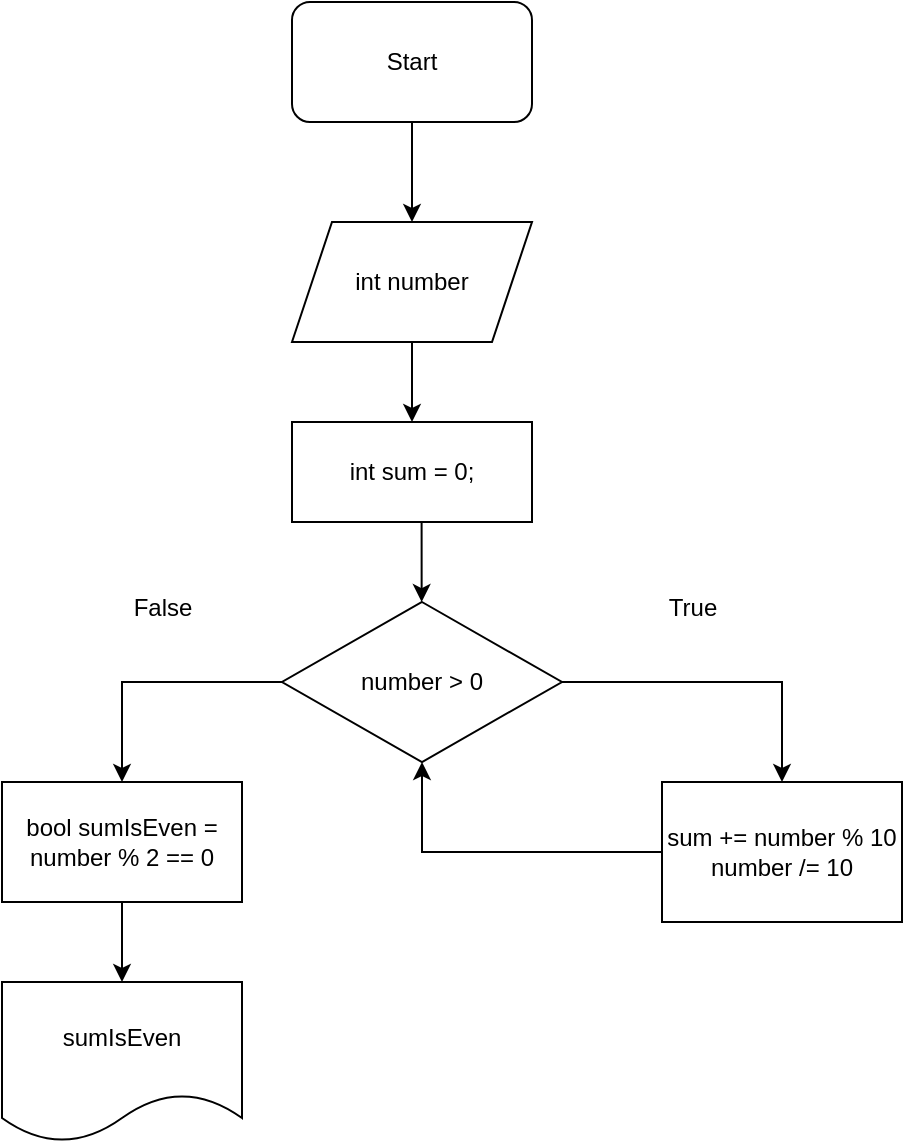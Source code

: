 <mxfile version="24.7.17">
  <diagram name="Page-1" id="yjpt2bn9am510HvSyBFy">
    <mxGraphModel dx="3585" dy="1950" grid="1" gridSize="10" guides="1" tooltips="1" connect="1" arrows="1" fold="1" page="1" pageScale="1" pageWidth="850" pageHeight="1100" math="0" shadow="0">
      <root>
        <mxCell id="0" />
        <mxCell id="1" parent="0" />
        <mxCell id="V9rgs4aw34ED6E-Rs0Sx-21" style="edgeStyle=orthogonalEdgeStyle;rounded=0;orthogonalLoop=1;jettySize=auto;html=1;" edge="1" parent="1" source="V9rgs4aw34ED6E-Rs0Sx-1" target="V9rgs4aw34ED6E-Rs0Sx-2">
          <mxGeometry relative="1" as="geometry" />
        </mxCell>
        <mxCell id="V9rgs4aw34ED6E-Rs0Sx-1" value="Start" style="rounded=1;whiteSpace=wrap;html=1;" vertex="1" parent="1">
          <mxGeometry x="365" y="70" width="120" height="60" as="geometry" />
        </mxCell>
        <mxCell id="V9rgs4aw34ED6E-Rs0Sx-20" style="edgeStyle=orthogonalEdgeStyle;rounded=0;orthogonalLoop=1;jettySize=auto;html=1;" edge="1" parent="1" source="V9rgs4aw34ED6E-Rs0Sx-2" target="V9rgs4aw34ED6E-Rs0Sx-6">
          <mxGeometry relative="1" as="geometry" />
        </mxCell>
        <mxCell id="V9rgs4aw34ED6E-Rs0Sx-2" value="int number" style="shape=parallelogram;perimeter=parallelogramPerimeter;whiteSpace=wrap;html=1;fixedSize=1;" vertex="1" parent="1">
          <mxGeometry x="365" y="180" width="120" height="60" as="geometry" />
        </mxCell>
        <mxCell id="V9rgs4aw34ED6E-Rs0Sx-14" style="edgeStyle=orthogonalEdgeStyle;rounded=0;orthogonalLoop=1;jettySize=auto;html=1;" edge="1" parent="1" source="V9rgs4aw34ED6E-Rs0Sx-4" target="V9rgs4aw34ED6E-Rs0Sx-5">
          <mxGeometry relative="1" as="geometry" />
        </mxCell>
        <mxCell id="V9rgs4aw34ED6E-Rs0Sx-4" value="&lt;div&gt;sum += number % 10&lt;/div&gt;number /= 10" style="rounded=0;whiteSpace=wrap;html=1;" vertex="1" parent="1">
          <mxGeometry x="550" y="460" width="120" height="70" as="geometry" />
        </mxCell>
        <mxCell id="V9rgs4aw34ED6E-Rs0Sx-12" style="edgeStyle=orthogonalEdgeStyle;rounded=0;orthogonalLoop=1;jettySize=auto;html=1;entryX=0.5;entryY=0;entryDx=0;entryDy=0;" edge="1" parent="1" source="V9rgs4aw34ED6E-Rs0Sx-5" target="V9rgs4aw34ED6E-Rs0Sx-4">
          <mxGeometry relative="1" as="geometry">
            <mxPoint x="610" y="410" as="targetPoint" />
          </mxGeometry>
        </mxCell>
        <mxCell id="V9rgs4aw34ED6E-Rs0Sx-15" style="edgeStyle=orthogonalEdgeStyle;rounded=0;orthogonalLoop=1;jettySize=auto;html=1;" edge="1" parent="1" source="V9rgs4aw34ED6E-Rs0Sx-5" target="V9rgs4aw34ED6E-Rs0Sx-10">
          <mxGeometry relative="1" as="geometry" />
        </mxCell>
        <mxCell id="V9rgs4aw34ED6E-Rs0Sx-5" value="number &amp;gt; 0" style="rhombus;whiteSpace=wrap;html=1;" vertex="1" parent="1">
          <mxGeometry x="360" y="370" width="140" height="80" as="geometry" />
        </mxCell>
        <mxCell id="V9rgs4aw34ED6E-Rs0Sx-19" style="edgeStyle=orthogonalEdgeStyle;rounded=0;orthogonalLoop=1;jettySize=auto;html=1;" edge="1" parent="1">
          <mxGeometry relative="1" as="geometry">
            <mxPoint x="429.83" y="322" as="sourcePoint" />
            <mxPoint x="429.83" y="370.004" as="targetPoint" />
            <Array as="points">
              <mxPoint x="429.83" y="324" />
            </Array>
          </mxGeometry>
        </mxCell>
        <mxCell id="V9rgs4aw34ED6E-Rs0Sx-6" value="int sum = 0;" style="rounded=0;whiteSpace=wrap;html=1;" vertex="1" parent="1">
          <mxGeometry x="365" y="280" width="120" height="50" as="geometry" />
        </mxCell>
        <mxCell id="V9rgs4aw34ED6E-Rs0Sx-9" value="sumIsEven" style="shape=document;whiteSpace=wrap;html=1;boundedLbl=1;" vertex="1" parent="1">
          <mxGeometry x="220" y="560" width="120" height="80" as="geometry" />
        </mxCell>
        <mxCell id="V9rgs4aw34ED6E-Rs0Sx-16" style="edgeStyle=orthogonalEdgeStyle;rounded=0;orthogonalLoop=1;jettySize=auto;html=1;entryX=0.5;entryY=0;entryDx=0;entryDy=0;" edge="1" parent="1" source="V9rgs4aw34ED6E-Rs0Sx-10" target="V9rgs4aw34ED6E-Rs0Sx-9">
          <mxGeometry relative="1" as="geometry" />
        </mxCell>
        <mxCell id="V9rgs4aw34ED6E-Rs0Sx-10" value="bool sumIsEven = number % 2 == 0" style="rounded=0;whiteSpace=wrap;html=1;" vertex="1" parent="1">
          <mxGeometry x="220" y="460" width="120" height="60" as="geometry" />
        </mxCell>
        <mxCell id="V9rgs4aw34ED6E-Rs0Sx-17" value="False" style="text;html=1;align=center;verticalAlign=middle;resizable=0;points=[];autosize=1;strokeColor=none;fillColor=none;" vertex="1" parent="1">
          <mxGeometry x="275" y="358" width="50" height="30" as="geometry" />
        </mxCell>
        <mxCell id="V9rgs4aw34ED6E-Rs0Sx-18" value="True" style="text;html=1;align=center;verticalAlign=middle;resizable=0;points=[];autosize=1;strokeColor=none;fillColor=none;" vertex="1" parent="1">
          <mxGeometry x="540" y="358" width="50" height="30" as="geometry" />
        </mxCell>
      </root>
    </mxGraphModel>
  </diagram>
</mxfile>
